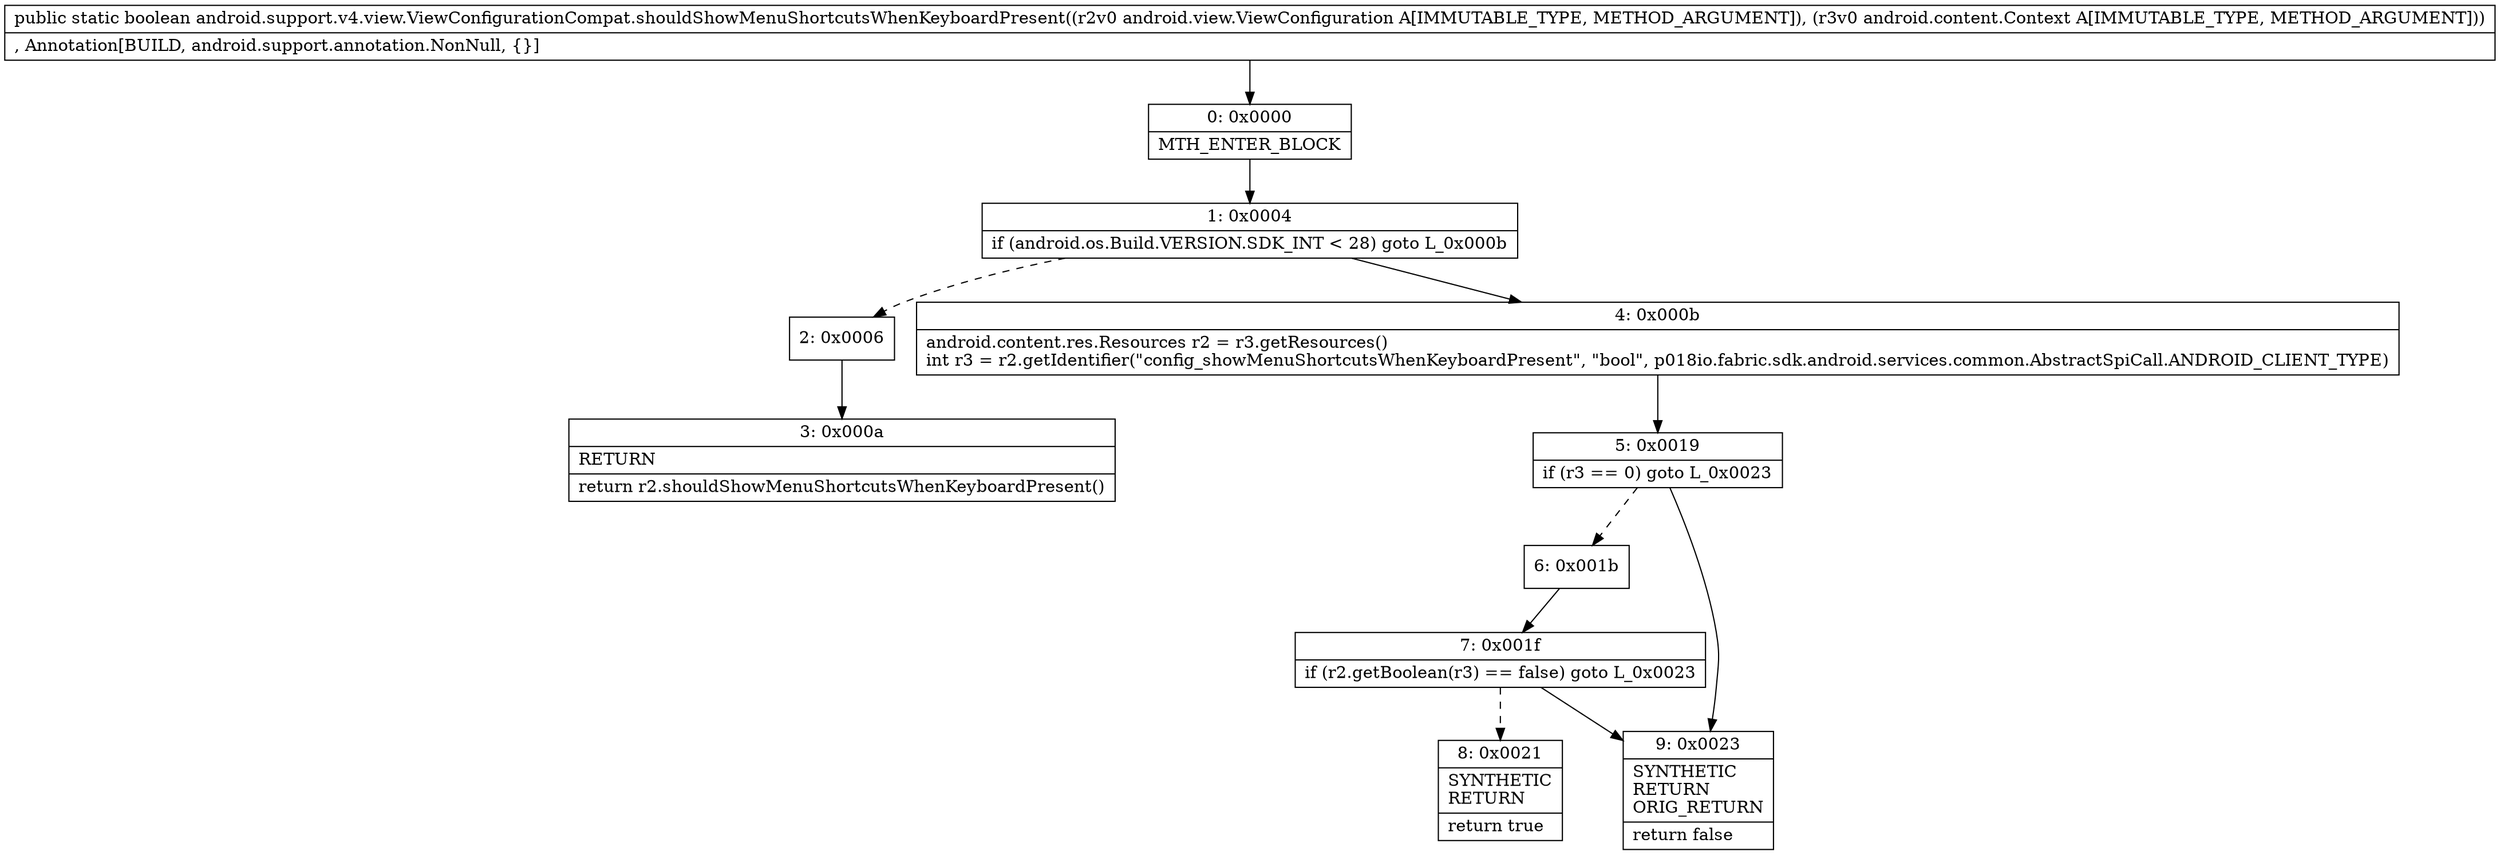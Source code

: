 digraph "CFG forandroid.support.v4.view.ViewConfigurationCompat.shouldShowMenuShortcutsWhenKeyboardPresent(Landroid\/view\/ViewConfiguration;Landroid\/content\/Context;)Z" {
Node_0 [shape=record,label="{0\:\ 0x0000|MTH_ENTER_BLOCK\l}"];
Node_1 [shape=record,label="{1\:\ 0x0004|if (android.os.Build.VERSION.SDK_INT \< 28) goto L_0x000b\l}"];
Node_2 [shape=record,label="{2\:\ 0x0006}"];
Node_3 [shape=record,label="{3\:\ 0x000a|RETURN\l|return r2.shouldShowMenuShortcutsWhenKeyboardPresent()\l}"];
Node_4 [shape=record,label="{4\:\ 0x000b|android.content.res.Resources r2 = r3.getResources()\lint r3 = r2.getIdentifier(\"config_showMenuShortcutsWhenKeyboardPresent\", \"bool\", p018io.fabric.sdk.android.services.common.AbstractSpiCall.ANDROID_CLIENT_TYPE)\l}"];
Node_5 [shape=record,label="{5\:\ 0x0019|if (r3 == 0) goto L_0x0023\l}"];
Node_6 [shape=record,label="{6\:\ 0x001b}"];
Node_7 [shape=record,label="{7\:\ 0x001f|if (r2.getBoolean(r3) == false) goto L_0x0023\l}"];
Node_8 [shape=record,label="{8\:\ 0x0021|SYNTHETIC\lRETURN\l|return true\l}"];
Node_9 [shape=record,label="{9\:\ 0x0023|SYNTHETIC\lRETURN\lORIG_RETURN\l|return false\l}"];
MethodNode[shape=record,label="{public static boolean android.support.v4.view.ViewConfigurationCompat.shouldShowMenuShortcutsWhenKeyboardPresent((r2v0 android.view.ViewConfiguration A[IMMUTABLE_TYPE, METHOD_ARGUMENT]), (r3v0 android.content.Context A[IMMUTABLE_TYPE, METHOD_ARGUMENT]))  | , Annotation[BUILD, android.support.annotation.NonNull, \{\}]\l}"];
MethodNode -> Node_0;
Node_0 -> Node_1;
Node_1 -> Node_2[style=dashed];
Node_1 -> Node_4;
Node_2 -> Node_3;
Node_4 -> Node_5;
Node_5 -> Node_6[style=dashed];
Node_5 -> Node_9;
Node_6 -> Node_7;
Node_7 -> Node_8[style=dashed];
Node_7 -> Node_9;
}

